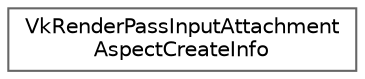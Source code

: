 digraph "类继承关系图"
{
 // LATEX_PDF_SIZE
  bgcolor="transparent";
  edge [fontname=Helvetica,fontsize=10,labelfontname=Helvetica,labelfontsize=10];
  node [fontname=Helvetica,fontsize=10,shape=box,height=0.2,width=0.4];
  rankdir="LR";
  Node0 [id="Node000000",label="VkRenderPassInputAttachment\lAspectCreateInfo",height=0.2,width=0.4,color="grey40", fillcolor="white", style="filled",URL="$struct_vk_render_pass_input_attachment_aspect_create_info.html",tooltip=" "];
}

